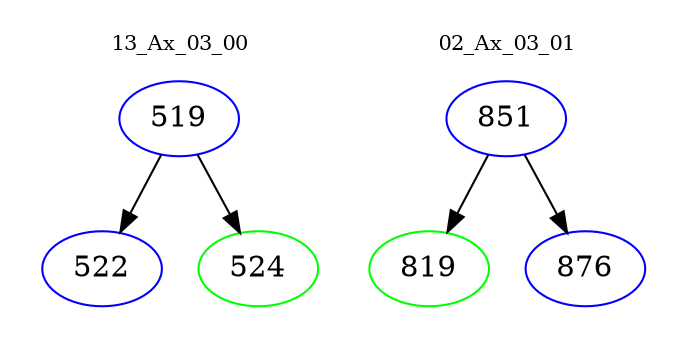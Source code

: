 digraph{
subgraph cluster_0 {
color = white
label = "13_Ax_03_00";
fontsize=10;
T0_519 [label="519", color="blue"]
T0_519 -> T0_522 [color="black"]
T0_522 [label="522", color="blue"]
T0_519 -> T0_524 [color="black"]
T0_524 [label="524", color="green"]
}
subgraph cluster_1 {
color = white
label = "02_Ax_03_01";
fontsize=10;
T1_851 [label="851", color="blue"]
T1_851 -> T1_819 [color="black"]
T1_819 [label="819", color="green"]
T1_851 -> T1_876 [color="black"]
T1_876 [label="876", color="blue"]
}
}
